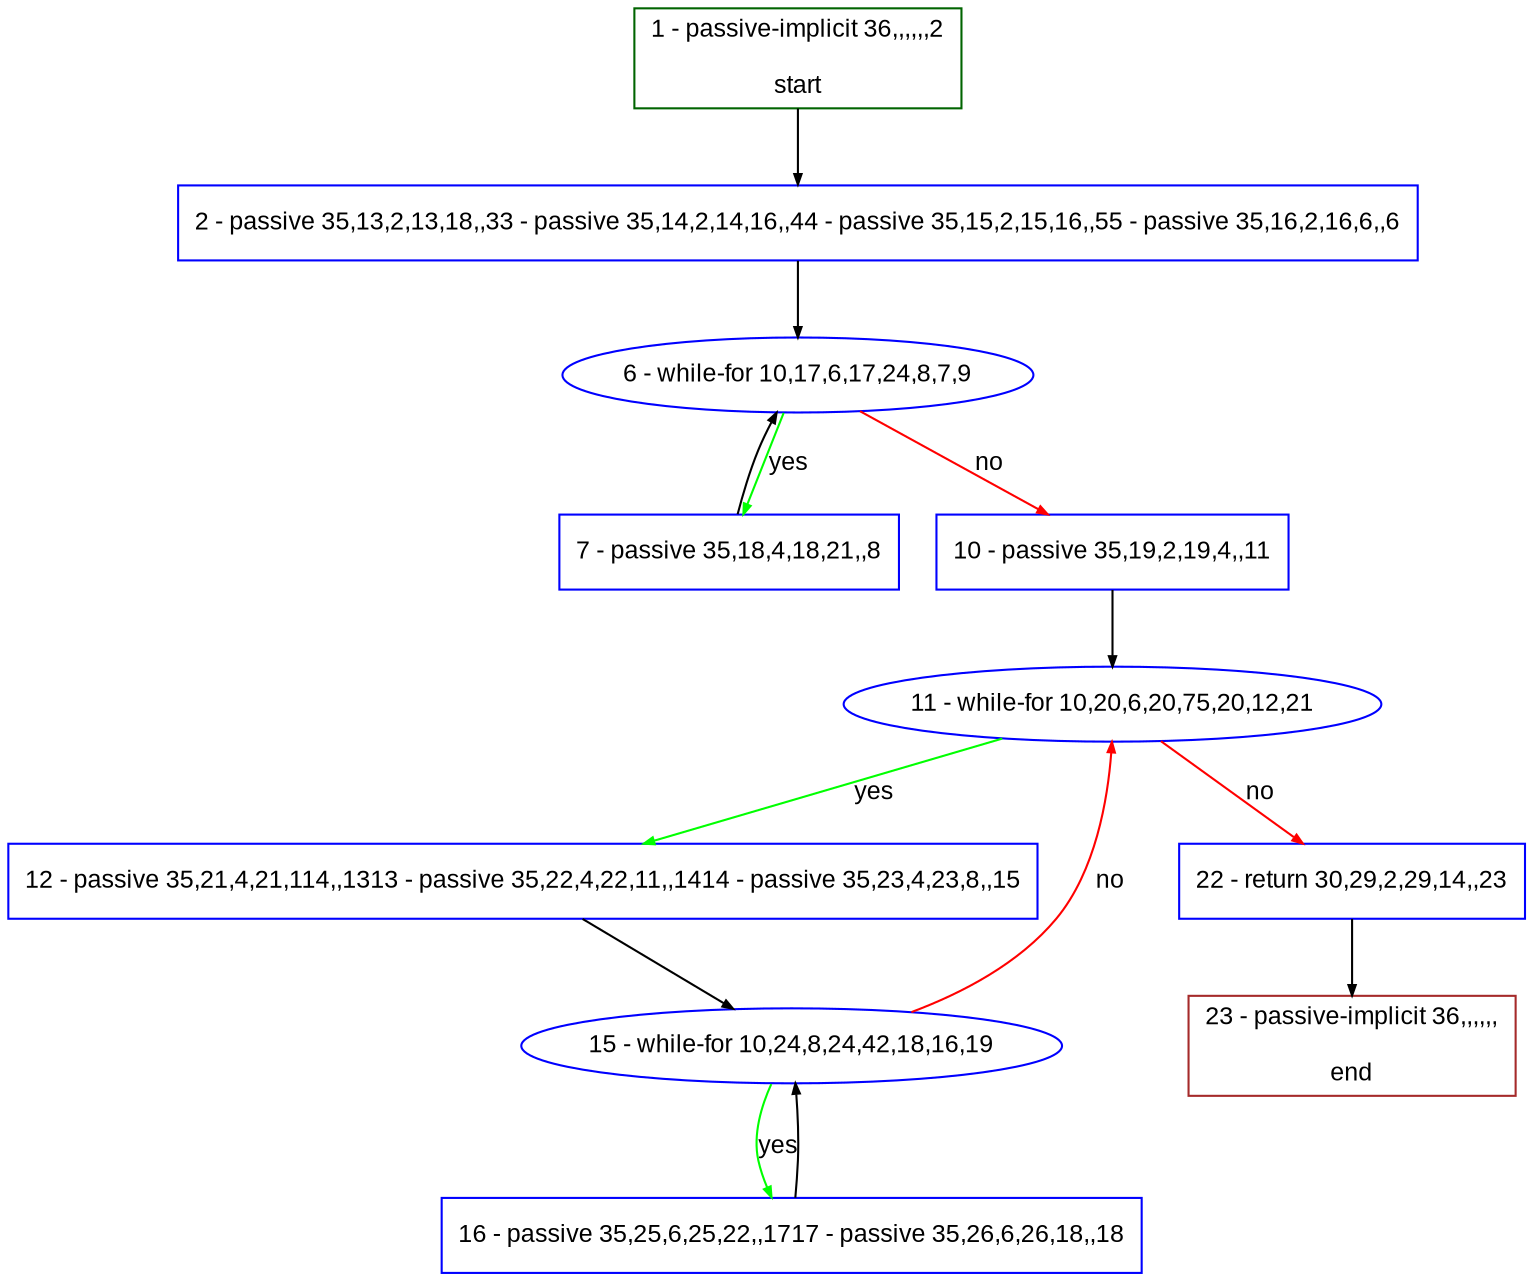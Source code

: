 digraph "" {
  graph [pack="true", label="", fontsize="12", packmode="clust", fontname="Arial", fillcolor="#FFFFCC", bgcolor="white", style="rounded,filled", compound="true"];
  node [node_initialized="no", label="", color="grey", fontsize="12", fillcolor="white", fontname="Arial", style="filled", shape="rectangle", compound="true", fixedsize="false"];
  edge [fontcolor="black", arrowhead="normal", arrowtail="none", arrowsize="0.5", ltail="", label="", color="black", fontsize="12", lhead="", fontname="Arial", dir="forward", compound="true"];
  __N1 [label="2 - passive 35,13,2,13,18,,33 - passive 35,14,2,14,16,,44 - passive 35,15,2,15,16,,55 - passive 35,16,2,16,6,,6", color="#0000ff", fillcolor="#ffffff", style="filled", shape="box"];
  __N2 [label="1 - passive-implicit 36,,,,,,2\n\nstart", color="#006400", fillcolor="#ffffff", style="filled", shape="box"];
  __N3 [label="6 - while-for 10,17,6,17,24,8,7,9", color="#0000ff", fillcolor="#ffffff", style="filled", shape="oval"];
  __N4 [label="7 - passive 35,18,4,18,21,,8", color="#0000ff", fillcolor="#ffffff", style="filled", shape="box"];
  __N5 [label="10 - passive 35,19,2,19,4,,11", color="#0000ff", fillcolor="#ffffff", style="filled", shape="box"];
  __N6 [label="11 - while-for 10,20,6,20,75,20,12,21", color="#0000ff", fillcolor="#ffffff", style="filled", shape="oval"];
  __N7 [label="12 - passive 35,21,4,21,114,,1313 - passive 35,22,4,22,11,,1414 - passive 35,23,4,23,8,,15", color="#0000ff", fillcolor="#ffffff", style="filled", shape="box"];
  __N8 [label="22 - return 30,29,2,29,14,,23", color="#0000ff", fillcolor="#ffffff", style="filled", shape="box"];
  __N9 [label="15 - while-for 10,24,8,24,42,18,16,19", color="#0000ff", fillcolor="#ffffff", style="filled", shape="oval"];
  __N10 [label="16 - passive 35,25,6,25,22,,1717 - passive 35,26,6,26,18,,18", color="#0000ff", fillcolor="#ffffff", style="filled", shape="box"];
  __N11 [label="23 - passive-implicit 36,,,,,,\n\nend", color="#a52a2a", fillcolor="#ffffff", style="filled", shape="box"];
  __N2 -> __N1 [arrowhead="normal", arrowtail="none", color="#000000", label="", dir="forward"];
  __N1 -> __N3 [arrowhead="normal", arrowtail="none", color="#000000", label="", dir="forward"];
  __N3 -> __N4 [arrowhead="normal", arrowtail="none", color="#00ff00", label="yes", dir="forward"];
  __N4 -> __N3 [arrowhead="normal", arrowtail="none", color="#000000", label="", dir="forward"];
  __N3 -> __N5 [arrowhead="normal", arrowtail="none", color="#ff0000", label="no", dir="forward"];
  __N5 -> __N6 [arrowhead="normal", arrowtail="none", color="#000000", label="", dir="forward"];
  __N6 -> __N7 [arrowhead="normal", arrowtail="none", color="#00ff00", label="yes", dir="forward"];
  __N6 -> __N8 [arrowhead="normal", arrowtail="none", color="#ff0000", label="no", dir="forward"];
  __N7 -> __N9 [arrowhead="normal", arrowtail="none", color="#000000", label="", dir="forward"];
  __N9 -> __N6 [arrowhead="normal", arrowtail="none", color="#ff0000", label="no", dir="forward"];
  __N9 -> __N10 [arrowhead="normal", arrowtail="none", color="#00ff00", label="yes", dir="forward"];
  __N10 -> __N9 [arrowhead="normal", arrowtail="none", color="#000000", label="", dir="forward"];
  __N8 -> __N11 [arrowhead="normal", arrowtail="none", color="#000000", label="", dir="forward"];
}
